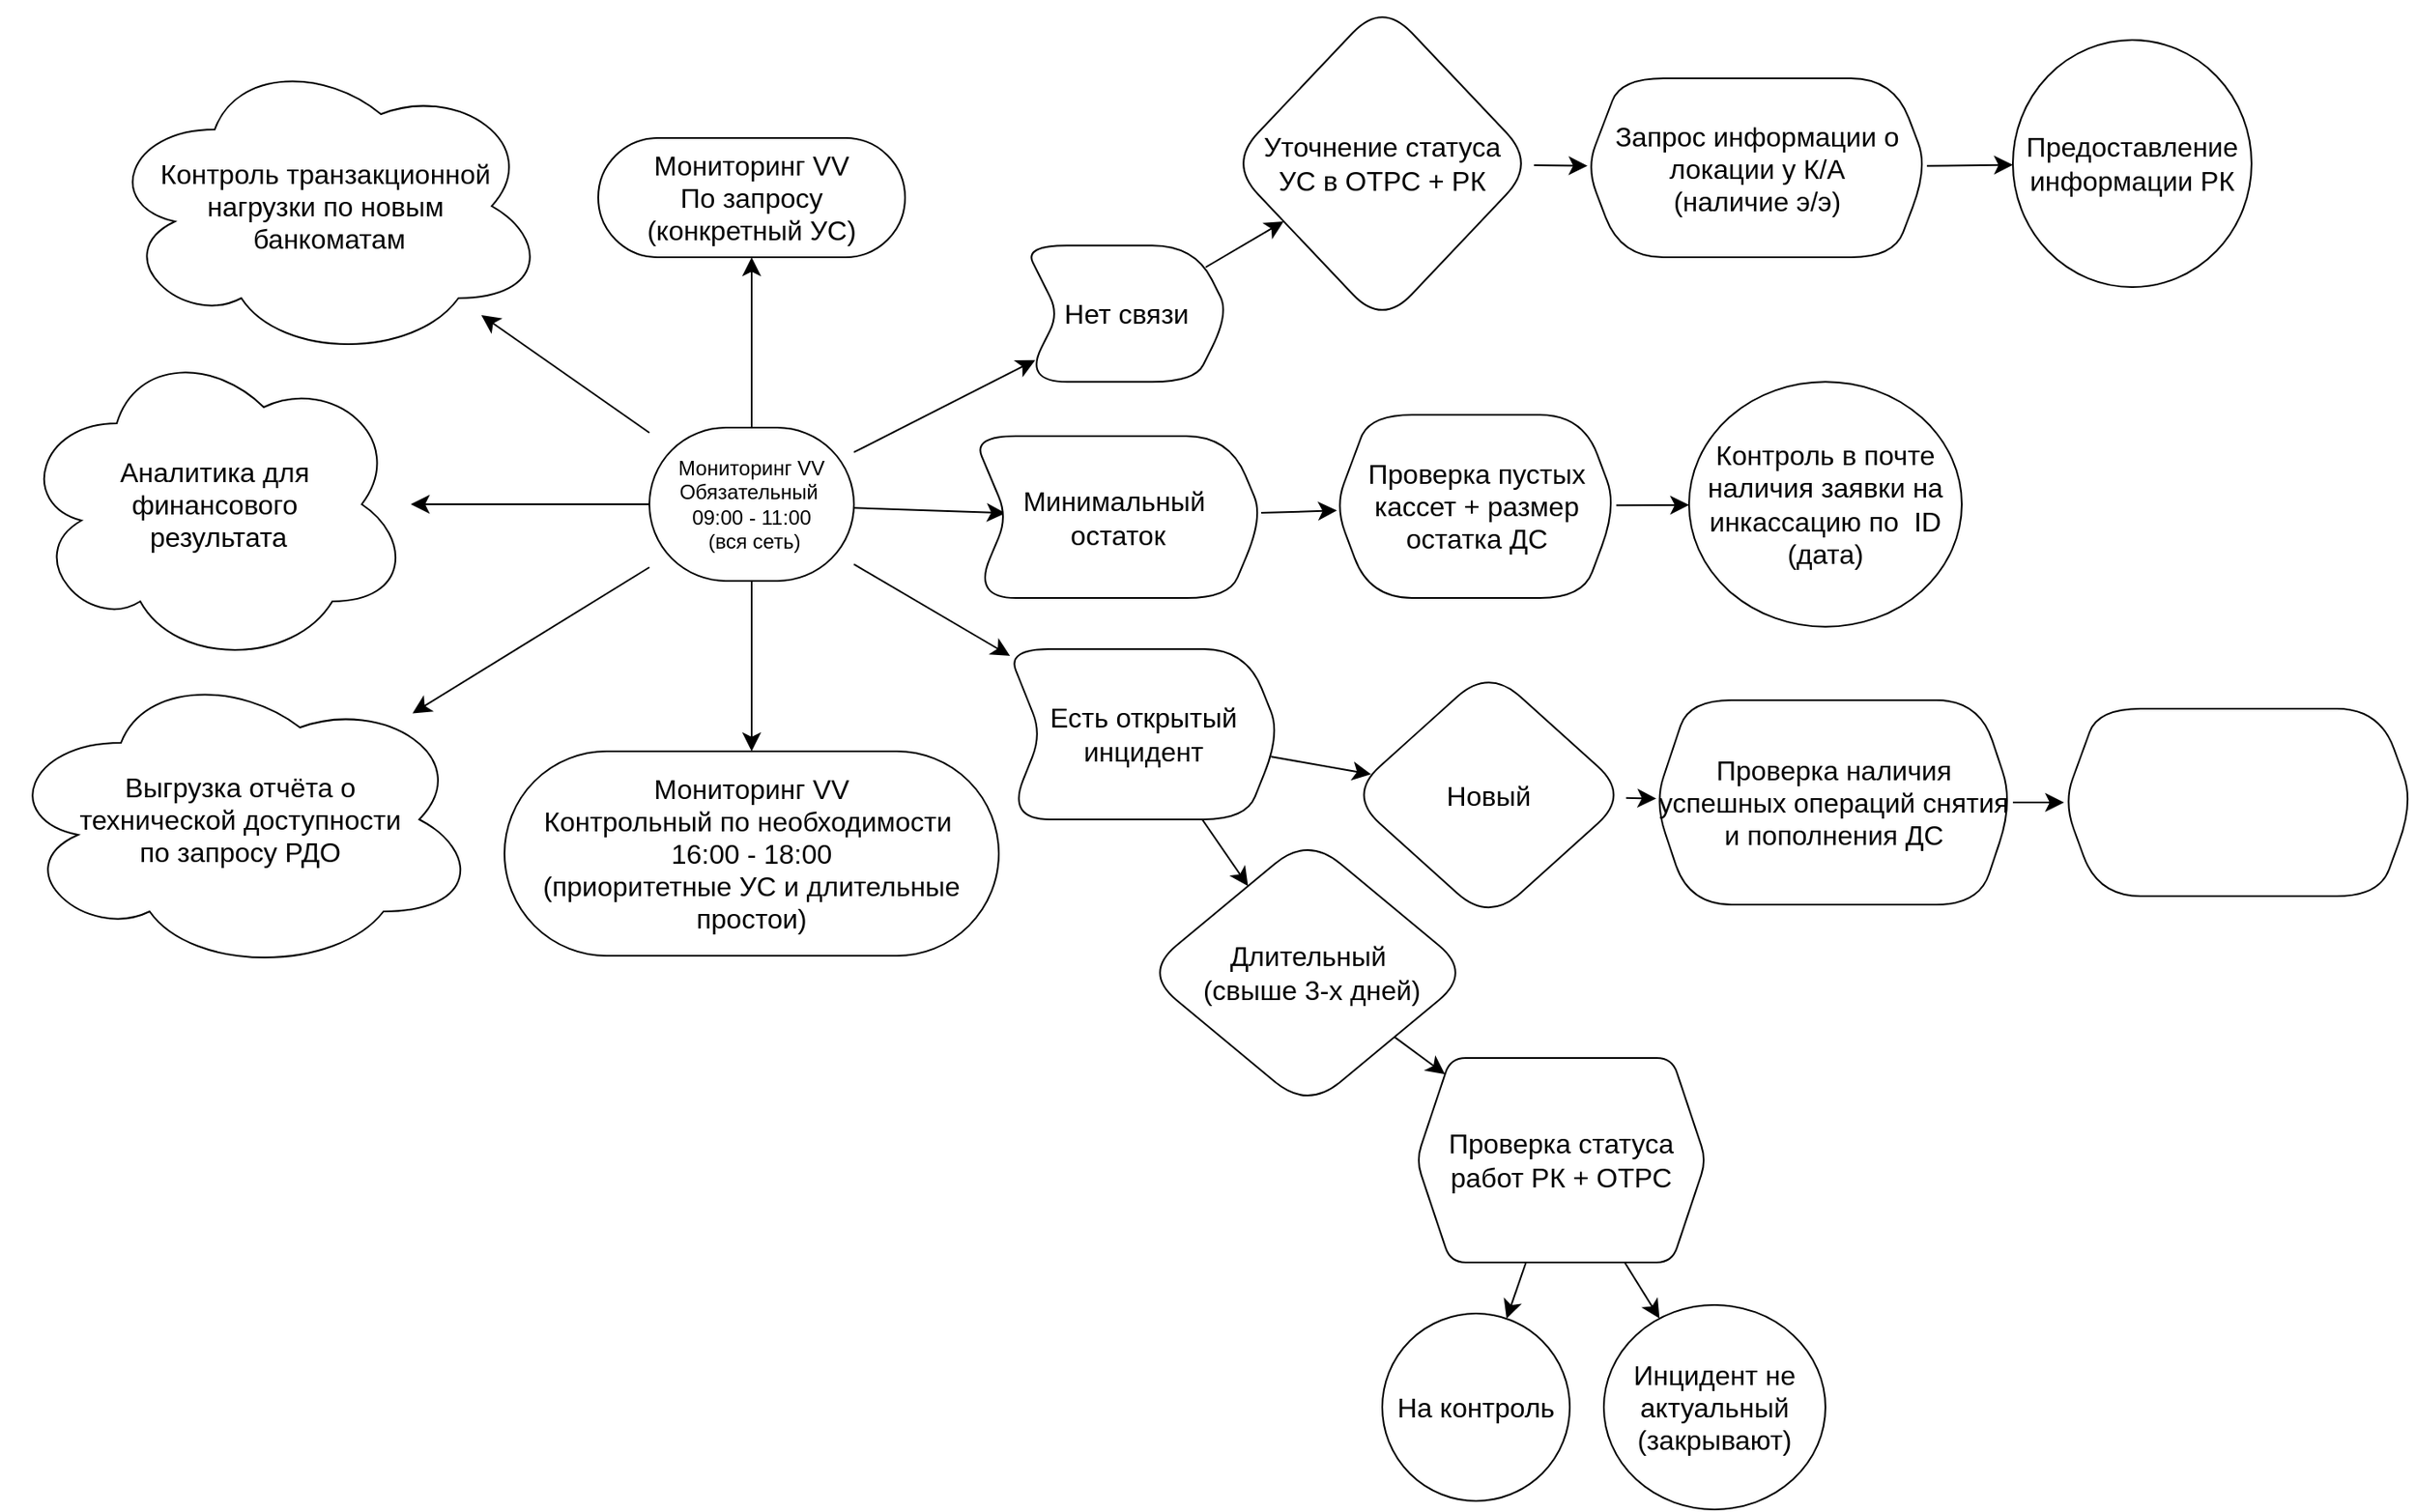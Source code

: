 <mxfile version="21.3.8" type="github" pages="2">
  <diagram name="Page-1" id="2a216829-ef6e-dabb-86c1-c78162f3ba2b">
    <mxGraphModel dx="1443" dy="2069" grid="1" gridSize="10" guides="1" tooltips="1" connect="1" arrows="1" fold="1" page="1" pageScale="1" pageWidth="850" pageHeight="1100" background="none" math="0" shadow="0">
      <root>
        <mxCell id="0" />
        <mxCell id="1" parent="0" />
        <mxCell id="KheuGGBMibdA3uTBBUTA-31" value="Есть открытый инцидент" style="shape=step;perimeter=stepPerimeter;whiteSpace=wrap;html=1;fixedSize=1;rounded=1;arcSize=50;fontSize=16;" vertex="1" parent="1">
          <mxGeometry x="290" y="360" width="160" height="100" as="geometry" />
        </mxCell>
        <mxCell id="KheuGGBMibdA3uTBBUTA-58" value="Инцидент не актуальный (закрывают)" style="ellipse;whiteSpace=wrap;html=1;fontSize=16;rounded=1;arcSize=18;" vertex="1" parent="1">
          <mxGeometry x="640" y="745" width="130" height="120" as="geometry" />
        </mxCell>
        <mxCell id="KheuGGBMibdA3uTBBUTA-26" value="" style="edgeStyle=none;curved=1;rounded=0;orthogonalLoop=1;jettySize=auto;html=1;fontSize=12;startSize=8;endSize=8;" edge="1" parent="1" source="7a84cebc1def654-2" target="KheuGGBMibdA3uTBBUTA-25">
          <mxGeometry relative="1" as="geometry" />
        </mxCell>
        <mxCell id="KheuGGBMibdA3uTBBUTA-30" value="" style="edgeStyle=none;curved=1;rounded=0;orthogonalLoop=1;jettySize=auto;html=1;fontSize=12;startSize=8;endSize=8;" edge="1" parent="1" source="7a84cebc1def654-2" target="KheuGGBMibdA3uTBBUTA-29">
          <mxGeometry relative="1" as="geometry" />
        </mxCell>
        <mxCell id="KheuGGBMibdA3uTBBUTA-32" value="" style="edgeStyle=none;curved=1;rounded=0;orthogonalLoop=1;jettySize=auto;html=1;fontSize=12;startSize=8;endSize=8;" edge="1" parent="1" source="7a84cebc1def654-2" target="KheuGGBMibdA3uTBBUTA-31">
          <mxGeometry relative="1" as="geometry" />
        </mxCell>
        <mxCell id="KheuGGBMibdA3uTBBUTA-37" value="" style="edgeStyle=none;curved=1;rounded=0;orthogonalLoop=1;jettySize=auto;html=1;fontSize=12;startSize=8;endSize=8;" edge="1" parent="1" source="7a84cebc1def654-2" target="KheuGGBMibdA3uTBBUTA-36">
          <mxGeometry relative="1" as="geometry" />
        </mxCell>
        <mxCell id="KheuGGBMibdA3uTBBUTA-62" value="" style="edgeStyle=none;curved=1;rounded=0;orthogonalLoop=1;jettySize=auto;html=1;fontSize=12;startSize=8;endSize=8;" edge="1" parent="1" source="7a84cebc1def654-2" target="KheuGGBMibdA3uTBBUTA-61">
          <mxGeometry relative="1" as="geometry" />
        </mxCell>
        <mxCell id="KheuGGBMibdA3uTBBUTA-64" value="" style="edgeStyle=none;curved=1;rounded=0;orthogonalLoop=1;jettySize=auto;html=1;fontSize=12;startSize=8;endSize=8;" edge="1" parent="1" source="7a84cebc1def654-2" target="KheuGGBMibdA3uTBBUTA-63">
          <mxGeometry relative="1" as="geometry" />
        </mxCell>
        <mxCell id="KheuGGBMibdA3uTBBUTA-78" value="" style="edgeStyle=none;curved=1;rounded=0;orthogonalLoop=1;jettySize=auto;html=1;fontSize=12;startSize=8;endSize=8;" edge="1" parent="1" source="7a84cebc1def654-2" target="KheuGGBMibdA3uTBBUTA-77">
          <mxGeometry relative="1" as="geometry" />
        </mxCell>
        <mxCell id="KheuGGBMibdA3uTBBUTA-81" value="" style="edgeStyle=none;curved=1;rounded=0;orthogonalLoop=1;jettySize=auto;html=1;fontSize=12;startSize=8;endSize=8;" edge="1" parent="1" source="7a84cebc1def654-2" target="KheuGGBMibdA3uTBBUTA-80">
          <mxGeometry relative="1" as="geometry" />
        </mxCell>
        <mxCell id="7a84cebc1def654-2" value="Мониторинг VV&lt;br&gt;Обязательный&amp;nbsp;&lt;br&gt;09:00 - 11:00&lt;br&gt;&amp;nbsp;(вся сеть)" style="shape=ext;rounded=1;html=1;whiteSpace=wrap;arcSize=50;direction=west;" parent="1" vertex="1">
          <mxGeometry x="80" y="230" width="120" height="90" as="geometry" />
        </mxCell>
        <mxCell id="KheuGGBMibdA3uTBBUTA-68" value="" style="edgeStyle=none;curved=1;rounded=0;orthogonalLoop=1;jettySize=auto;html=1;fontSize=12;startSize=8;endSize=8;" edge="1" parent="1" source="KheuGGBMibdA3uTBBUTA-25" target="KheuGGBMibdA3uTBBUTA-67">
          <mxGeometry relative="1" as="geometry" />
        </mxCell>
        <mxCell id="KheuGGBMibdA3uTBBUTA-25" value="Минимальный&amp;nbsp;&lt;br&gt;остаток" style="shape=step;perimeter=stepPerimeter;whiteSpace=wrap;html=1;fixedSize=1;rounded=1;arcSize=50;fontSize=16;" vertex="1" parent="1">
          <mxGeometry x="270" y="235" width="170" height="95" as="geometry" />
        </mxCell>
        <mxCell id="KheuGGBMibdA3uTBBUTA-39" value="" style="edgeStyle=none;curved=1;rounded=0;orthogonalLoop=1;jettySize=auto;html=1;fontSize=12;startSize=8;endSize=8;" edge="1" parent="1" source="KheuGGBMibdA3uTBBUTA-29" target="KheuGGBMibdA3uTBBUTA-38">
          <mxGeometry relative="1" as="geometry" />
        </mxCell>
        <mxCell id="KheuGGBMibdA3uTBBUTA-29" value="Нет связи" style="shape=step;perimeter=stepPerimeter;whiteSpace=wrap;html=1;fixedSize=1;rounded=1;arcSize=50;fontSize=16;" vertex="1" parent="1">
          <mxGeometry x="300" y="123.13" width="120" height="80" as="geometry" />
        </mxCell>
        <mxCell id="KheuGGBMibdA3uTBBUTA-51" value="" style="edgeStyle=none;curved=1;rounded=0;orthogonalLoop=1;jettySize=auto;html=1;fontSize=12;startSize=8;endSize=8;" edge="1" parent="1" source="KheuGGBMibdA3uTBBUTA-31" target="KheuGGBMibdA3uTBBUTA-50">
          <mxGeometry relative="1" as="geometry" />
        </mxCell>
        <mxCell id="KheuGGBMibdA3uTBBUTA-53" value="" style="edgeStyle=none;curved=1;rounded=0;orthogonalLoop=1;jettySize=auto;html=1;fontSize=12;startSize=8;endSize=8;" edge="1" parent="1" source="KheuGGBMibdA3uTBBUTA-31" target="KheuGGBMibdA3uTBBUTA-52">
          <mxGeometry relative="1" as="geometry" />
        </mxCell>
        <mxCell id="KheuGGBMibdA3uTBBUTA-36" value="Выгрузка отчёта о &lt;br&gt;технической доступности &lt;br&gt;по запросу РДО" style="ellipse;shape=cloud;whiteSpace=wrap;html=1;rounded=1;arcSize=50;fontSize=16;" vertex="1" parent="1">
          <mxGeometry x="-300" y="370" width="280" height="180" as="geometry" />
        </mxCell>
        <mxCell id="KheuGGBMibdA3uTBBUTA-41" value="" style="edgeStyle=none;curved=1;rounded=0;orthogonalLoop=1;jettySize=auto;html=1;fontSize=12;startSize=8;endSize=8;" edge="1" parent="1" source="KheuGGBMibdA3uTBBUTA-38" target="KheuGGBMibdA3uTBBUTA-40">
          <mxGeometry relative="1" as="geometry" />
        </mxCell>
        <mxCell id="KheuGGBMibdA3uTBBUTA-38" value="Уточнение статуса&lt;br&gt;УС в ОТРС + РК" style="rhombus;whiteSpace=wrap;html=1;fontSize=16;rounded=1;arcSize=50;" vertex="1" parent="1">
          <mxGeometry x="420" y="-20" width="180" height="190" as="geometry" />
        </mxCell>
        <mxCell id="KheuGGBMibdA3uTBBUTA-49" value="" style="edgeStyle=none;curved=1;rounded=0;orthogonalLoop=1;jettySize=auto;html=1;fontSize=12;startSize=8;endSize=8;" edge="1" parent="1" source="KheuGGBMibdA3uTBBUTA-40" target="KheuGGBMibdA3uTBBUTA-48">
          <mxGeometry relative="1" as="geometry" />
        </mxCell>
        <mxCell id="KheuGGBMibdA3uTBBUTA-40" value="Запрос информации о локации у К/А &lt;br&gt;(наличие э/э)" style="shape=hexagon;perimeter=hexagonPerimeter2;whiteSpace=wrap;html=1;fixedSize=1;fontSize=16;rounded=1;arcSize=50;" vertex="1" parent="1">
          <mxGeometry x="630" y="25" width="200" height="105" as="geometry" />
        </mxCell>
        <mxCell id="KheuGGBMibdA3uTBBUTA-48" value="Предоставление информации РК" style="ellipse;whiteSpace=wrap;html=1;fontSize=16;rounded=1;arcSize=50;" vertex="1" parent="1">
          <mxGeometry x="880" y="2.5" width="140" height="145" as="geometry" />
        </mxCell>
        <mxCell id="KheuGGBMibdA3uTBBUTA-55" value="" style="edgeStyle=none;curved=1;rounded=0;orthogonalLoop=1;jettySize=auto;html=1;fontSize=12;startSize=8;endSize=8;" edge="1" parent="1" source="KheuGGBMibdA3uTBBUTA-50" target="KheuGGBMibdA3uTBBUTA-54">
          <mxGeometry relative="1" as="geometry" />
        </mxCell>
        <mxCell id="KheuGGBMibdA3uTBBUTA-50" value="Длительный&lt;br&gt;&amp;nbsp;(свыше 3-х дней)" style="rhombus;whiteSpace=wrap;html=1;fontSize=16;rounded=1;arcSize=50;" vertex="1" parent="1">
          <mxGeometry x="370" y="470" width="192.5" height="160" as="geometry" />
        </mxCell>
        <mxCell id="KheuGGBMibdA3uTBBUTA-74" value="" style="edgeStyle=none;curved=1;rounded=0;orthogonalLoop=1;jettySize=auto;html=1;fontSize=12;startSize=8;endSize=8;" edge="1" parent="1" source="KheuGGBMibdA3uTBBUTA-52" target="KheuGGBMibdA3uTBBUTA-73">
          <mxGeometry relative="1" as="geometry" />
        </mxCell>
        <mxCell id="KheuGGBMibdA3uTBBUTA-52" value="Новый" style="rhombus;whiteSpace=wrap;html=1;fontSize=16;rounded=1;arcSize=50;" vertex="1" parent="1">
          <mxGeometry x="490" y="371.25" width="165" height="148.75" as="geometry" />
        </mxCell>
        <mxCell id="KheuGGBMibdA3uTBBUTA-57" value="" style="edgeStyle=none;curved=1;rounded=0;orthogonalLoop=1;jettySize=auto;html=1;fontSize=12;startSize=8;endSize=8;" edge="1" parent="1" source="KheuGGBMibdA3uTBBUTA-54" target="KheuGGBMibdA3uTBBUTA-56">
          <mxGeometry relative="1" as="geometry" />
        </mxCell>
        <mxCell id="KheuGGBMibdA3uTBBUTA-59" value="" style="edgeStyle=none;curved=1;rounded=0;orthogonalLoop=1;jettySize=auto;html=1;fontSize=12;startSize=8;endSize=8;" edge="1" parent="1" source="KheuGGBMibdA3uTBBUTA-54" target="KheuGGBMibdA3uTBBUTA-58">
          <mxGeometry relative="1" as="geometry" />
        </mxCell>
        <mxCell id="KheuGGBMibdA3uTBBUTA-54" value="Проверка статуса работ РК + ОТРС" style="shape=hexagon;perimeter=hexagonPerimeter2;whiteSpace=wrap;html=1;fixedSize=1;fontSize=16;rounded=1;arcSize=18;" vertex="1" parent="1">
          <mxGeometry x="530" y="600" width="170" height="120" as="geometry" />
        </mxCell>
        <mxCell id="KheuGGBMibdA3uTBBUTA-56" value="На контроль" style="ellipse;whiteSpace=wrap;html=1;fontSize=16;rounded=1;arcSize=18;" vertex="1" parent="1">
          <mxGeometry x="510" y="750" width="110" height="110" as="geometry" />
        </mxCell>
        <mxCell id="KheuGGBMibdA3uTBBUTA-61" value="Аналитика для &lt;br&gt;финансового&lt;br&gt;&amp;nbsp;результата" style="ellipse;shape=cloud;whiteSpace=wrap;html=1;rounded=1;arcSize=50;fontSize=16;" vertex="1" parent="1">
          <mxGeometry x="-290" y="180" width="230" height="190" as="geometry" />
        </mxCell>
        <mxCell id="KheuGGBMibdA3uTBBUTA-63" value="Контроль транзакционной &lt;br&gt;нагрузки по новым&lt;br&gt;&amp;nbsp;банкоматам" style="ellipse;shape=cloud;whiteSpace=wrap;html=1;rounded=1;arcSize=50;fontSize=16;" vertex="1" parent="1">
          <mxGeometry x="-240" y="10" width="260" height="180" as="geometry" />
        </mxCell>
        <mxCell id="KheuGGBMibdA3uTBBUTA-70" value="" style="edgeStyle=none;curved=1;rounded=0;orthogonalLoop=1;jettySize=auto;html=1;fontSize=12;startSize=8;endSize=8;" edge="1" parent="1" source="KheuGGBMibdA3uTBBUTA-67" target="KheuGGBMibdA3uTBBUTA-69">
          <mxGeometry relative="1" as="geometry" />
        </mxCell>
        <mxCell id="KheuGGBMibdA3uTBBUTA-67" value="Проверка пустых кассет + размер остатка ДС" style="shape=hexagon;perimeter=hexagonPerimeter2;whiteSpace=wrap;html=1;fixedSize=1;fontSize=16;rounded=1;arcSize=50;" vertex="1" parent="1">
          <mxGeometry x="482.5" y="222.5" width="165" height="107.5" as="geometry" />
        </mxCell>
        <mxCell id="KheuGGBMibdA3uTBBUTA-69" value="Контроль в почте наличия заявки на инкассацию по&amp;nbsp; ID (дата)" style="ellipse;whiteSpace=wrap;html=1;fontSize=16;rounded=1;arcSize=50;" vertex="1" parent="1">
          <mxGeometry x="690" y="203.13" width="160" height="143.75" as="geometry" />
        </mxCell>
        <mxCell id="KheuGGBMibdA3uTBBUTA-76" value="" style="edgeStyle=none;curved=1;rounded=0;orthogonalLoop=1;jettySize=auto;html=1;fontSize=12;startSize=8;endSize=8;" edge="1" parent="1" source="KheuGGBMibdA3uTBBUTA-73" target="KheuGGBMibdA3uTBBUTA-75">
          <mxGeometry relative="1" as="geometry" />
        </mxCell>
        <mxCell id="KheuGGBMibdA3uTBBUTA-73" value="Проверка наличия успешных операций снятия и пополнения ДС" style="shape=hexagon;perimeter=hexagonPerimeter2;whiteSpace=wrap;html=1;fixedSize=1;fontSize=16;rounded=1;arcSize=50;" vertex="1" parent="1">
          <mxGeometry x="670" y="390" width="210" height="120" as="geometry" />
        </mxCell>
        <mxCell id="KheuGGBMibdA3uTBBUTA-75" value="" style="shape=hexagon;perimeter=hexagonPerimeter2;whiteSpace=wrap;html=1;fixedSize=1;fontSize=16;rounded=1;arcSize=50;" vertex="1" parent="1">
          <mxGeometry x="910" y="395" width="205" height="110" as="geometry" />
        </mxCell>
        <mxCell id="KheuGGBMibdA3uTBBUTA-77" value="Мониторинг VV&lt;br&gt;Контрольный по необходимости&amp;nbsp;&lt;br&gt;16:00 - 18:00&lt;br&gt;(приоритетные УС и длительные простои)" style="rounded=1;whiteSpace=wrap;html=1;arcSize=50;fontSize=16;" vertex="1" parent="1">
          <mxGeometry x="-5" y="420" width="290" height="120" as="geometry" />
        </mxCell>
        <mxCell id="KheuGGBMibdA3uTBBUTA-80" value="Мониторинг VV&lt;br&gt;По запросу (конкретный УС)" style="whiteSpace=wrap;html=1;rounded=1;arcSize=50;fontSize=16;" vertex="1" parent="1">
          <mxGeometry x="50" y="60" width="180" height="70" as="geometry" />
        </mxCell>
      </root>
    </mxGraphModel>
  </diagram>
  <diagram id="A0qNlgaubQNxFhgFj3bR" name="Страница 2">
    <mxGraphModel dx="326" dy="533" grid="0" gridSize="10" guides="1" tooltips="1" connect="1" arrows="1" fold="1" page="0" pageScale="1" pageWidth="827" pageHeight="1169" math="0" shadow="0">
      <root>
        <mxCell id="0" />
        <mxCell id="1" parent="0" />
      </root>
    </mxGraphModel>
  </diagram>
</mxfile>
